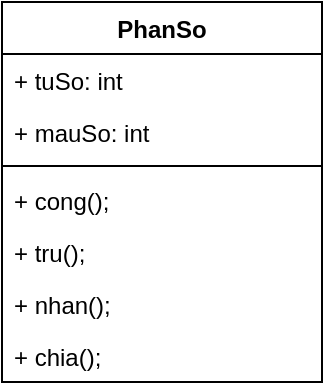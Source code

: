 <mxfile version="20.2.8" type="device"><diagram id="WbvpY6zMHZs8-YxJolzZ" name="Page-1"><mxGraphModel dx="684" dy="426" grid="1" gridSize="10" guides="1" tooltips="1" connect="1" arrows="1" fold="1" page="1" pageScale="1" pageWidth="850" pageHeight="1100" math="0" shadow="0"><root><mxCell id="0"/><mxCell id="1" parent="0"/><mxCell id="aC9B7G64dqtvn8SRrIen-5" value="PhanSo" style="swimlane;fontStyle=1;align=center;verticalAlign=top;childLayout=stackLayout;horizontal=1;startSize=26;horizontalStack=0;resizeParent=1;resizeParentMax=0;resizeLast=0;collapsible=1;marginBottom=0;" vertex="1" parent="1"><mxGeometry x="320" y="200" width="160" height="190" as="geometry"/></mxCell><mxCell id="aC9B7G64dqtvn8SRrIen-9" value="+ tuSo: int" style="text;strokeColor=none;fillColor=none;align=left;verticalAlign=top;spacingLeft=4;spacingRight=4;overflow=hidden;rotatable=0;points=[[0,0.5],[1,0.5]];portConstraint=eastwest;" vertex="1" parent="aC9B7G64dqtvn8SRrIen-5"><mxGeometry y="26" width="160" height="26" as="geometry"/></mxCell><mxCell id="aC9B7G64dqtvn8SRrIen-6" value="+ mauSo: int" style="text;strokeColor=none;fillColor=none;align=left;verticalAlign=top;spacingLeft=4;spacingRight=4;overflow=hidden;rotatable=0;points=[[0,0.5],[1,0.5]];portConstraint=eastwest;" vertex="1" parent="aC9B7G64dqtvn8SRrIen-5"><mxGeometry y="52" width="160" height="26" as="geometry"/></mxCell><mxCell id="aC9B7G64dqtvn8SRrIen-7" value="" style="line;strokeWidth=1;fillColor=none;align=left;verticalAlign=middle;spacingTop=-1;spacingLeft=3;spacingRight=3;rotatable=0;labelPosition=right;points=[];portConstraint=eastwest;strokeColor=inherit;" vertex="1" parent="aC9B7G64dqtvn8SRrIen-5"><mxGeometry y="78" width="160" height="8" as="geometry"/></mxCell><mxCell id="aC9B7G64dqtvn8SRrIen-10" value="+ cong();&#10;" style="text;strokeColor=none;fillColor=none;align=left;verticalAlign=top;spacingLeft=4;spacingRight=4;overflow=hidden;rotatable=0;points=[[0,0.5],[1,0.5]];portConstraint=eastwest;" vertex="1" parent="aC9B7G64dqtvn8SRrIen-5"><mxGeometry y="86" width="160" height="26" as="geometry"/></mxCell><mxCell id="aC9B7G64dqtvn8SRrIen-11" value="+ tru();&#10;" style="text;strokeColor=none;fillColor=none;align=left;verticalAlign=top;spacingLeft=4;spacingRight=4;overflow=hidden;rotatable=0;points=[[0,0.5],[1,0.5]];portConstraint=eastwest;" vertex="1" parent="aC9B7G64dqtvn8SRrIen-5"><mxGeometry y="112" width="160" height="26" as="geometry"/></mxCell><mxCell id="aC9B7G64dqtvn8SRrIen-12" value="+ nhan();&#10;" style="text;strokeColor=none;fillColor=none;align=left;verticalAlign=top;spacingLeft=4;spacingRight=4;overflow=hidden;rotatable=0;points=[[0,0.5],[1,0.5]];portConstraint=eastwest;" vertex="1" parent="aC9B7G64dqtvn8SRrIen-5"><mxGeometry y="138" width="160" height="26" as="geometry"/></mxCell><mxCell id="aC9B7G64dqtvn8SRrIen-8" value="+ chia();&#10;" style="text;strokeColor=none;fillColor=none;align=left;verticalAlign=top;spacingLeft=4;spacingRight=4;overflow=hidden;rotatable=0;points=[[0,0.5],[1,0.5]];portConstraint=eastwest;" vertex="1" parent="aC9B7G64dqtvn8SRrIen-5"><mxGeometry y="164" width="160" height="26" as="geometry"/></mxCell></root></mxGraphModel></diagram></mxfile>